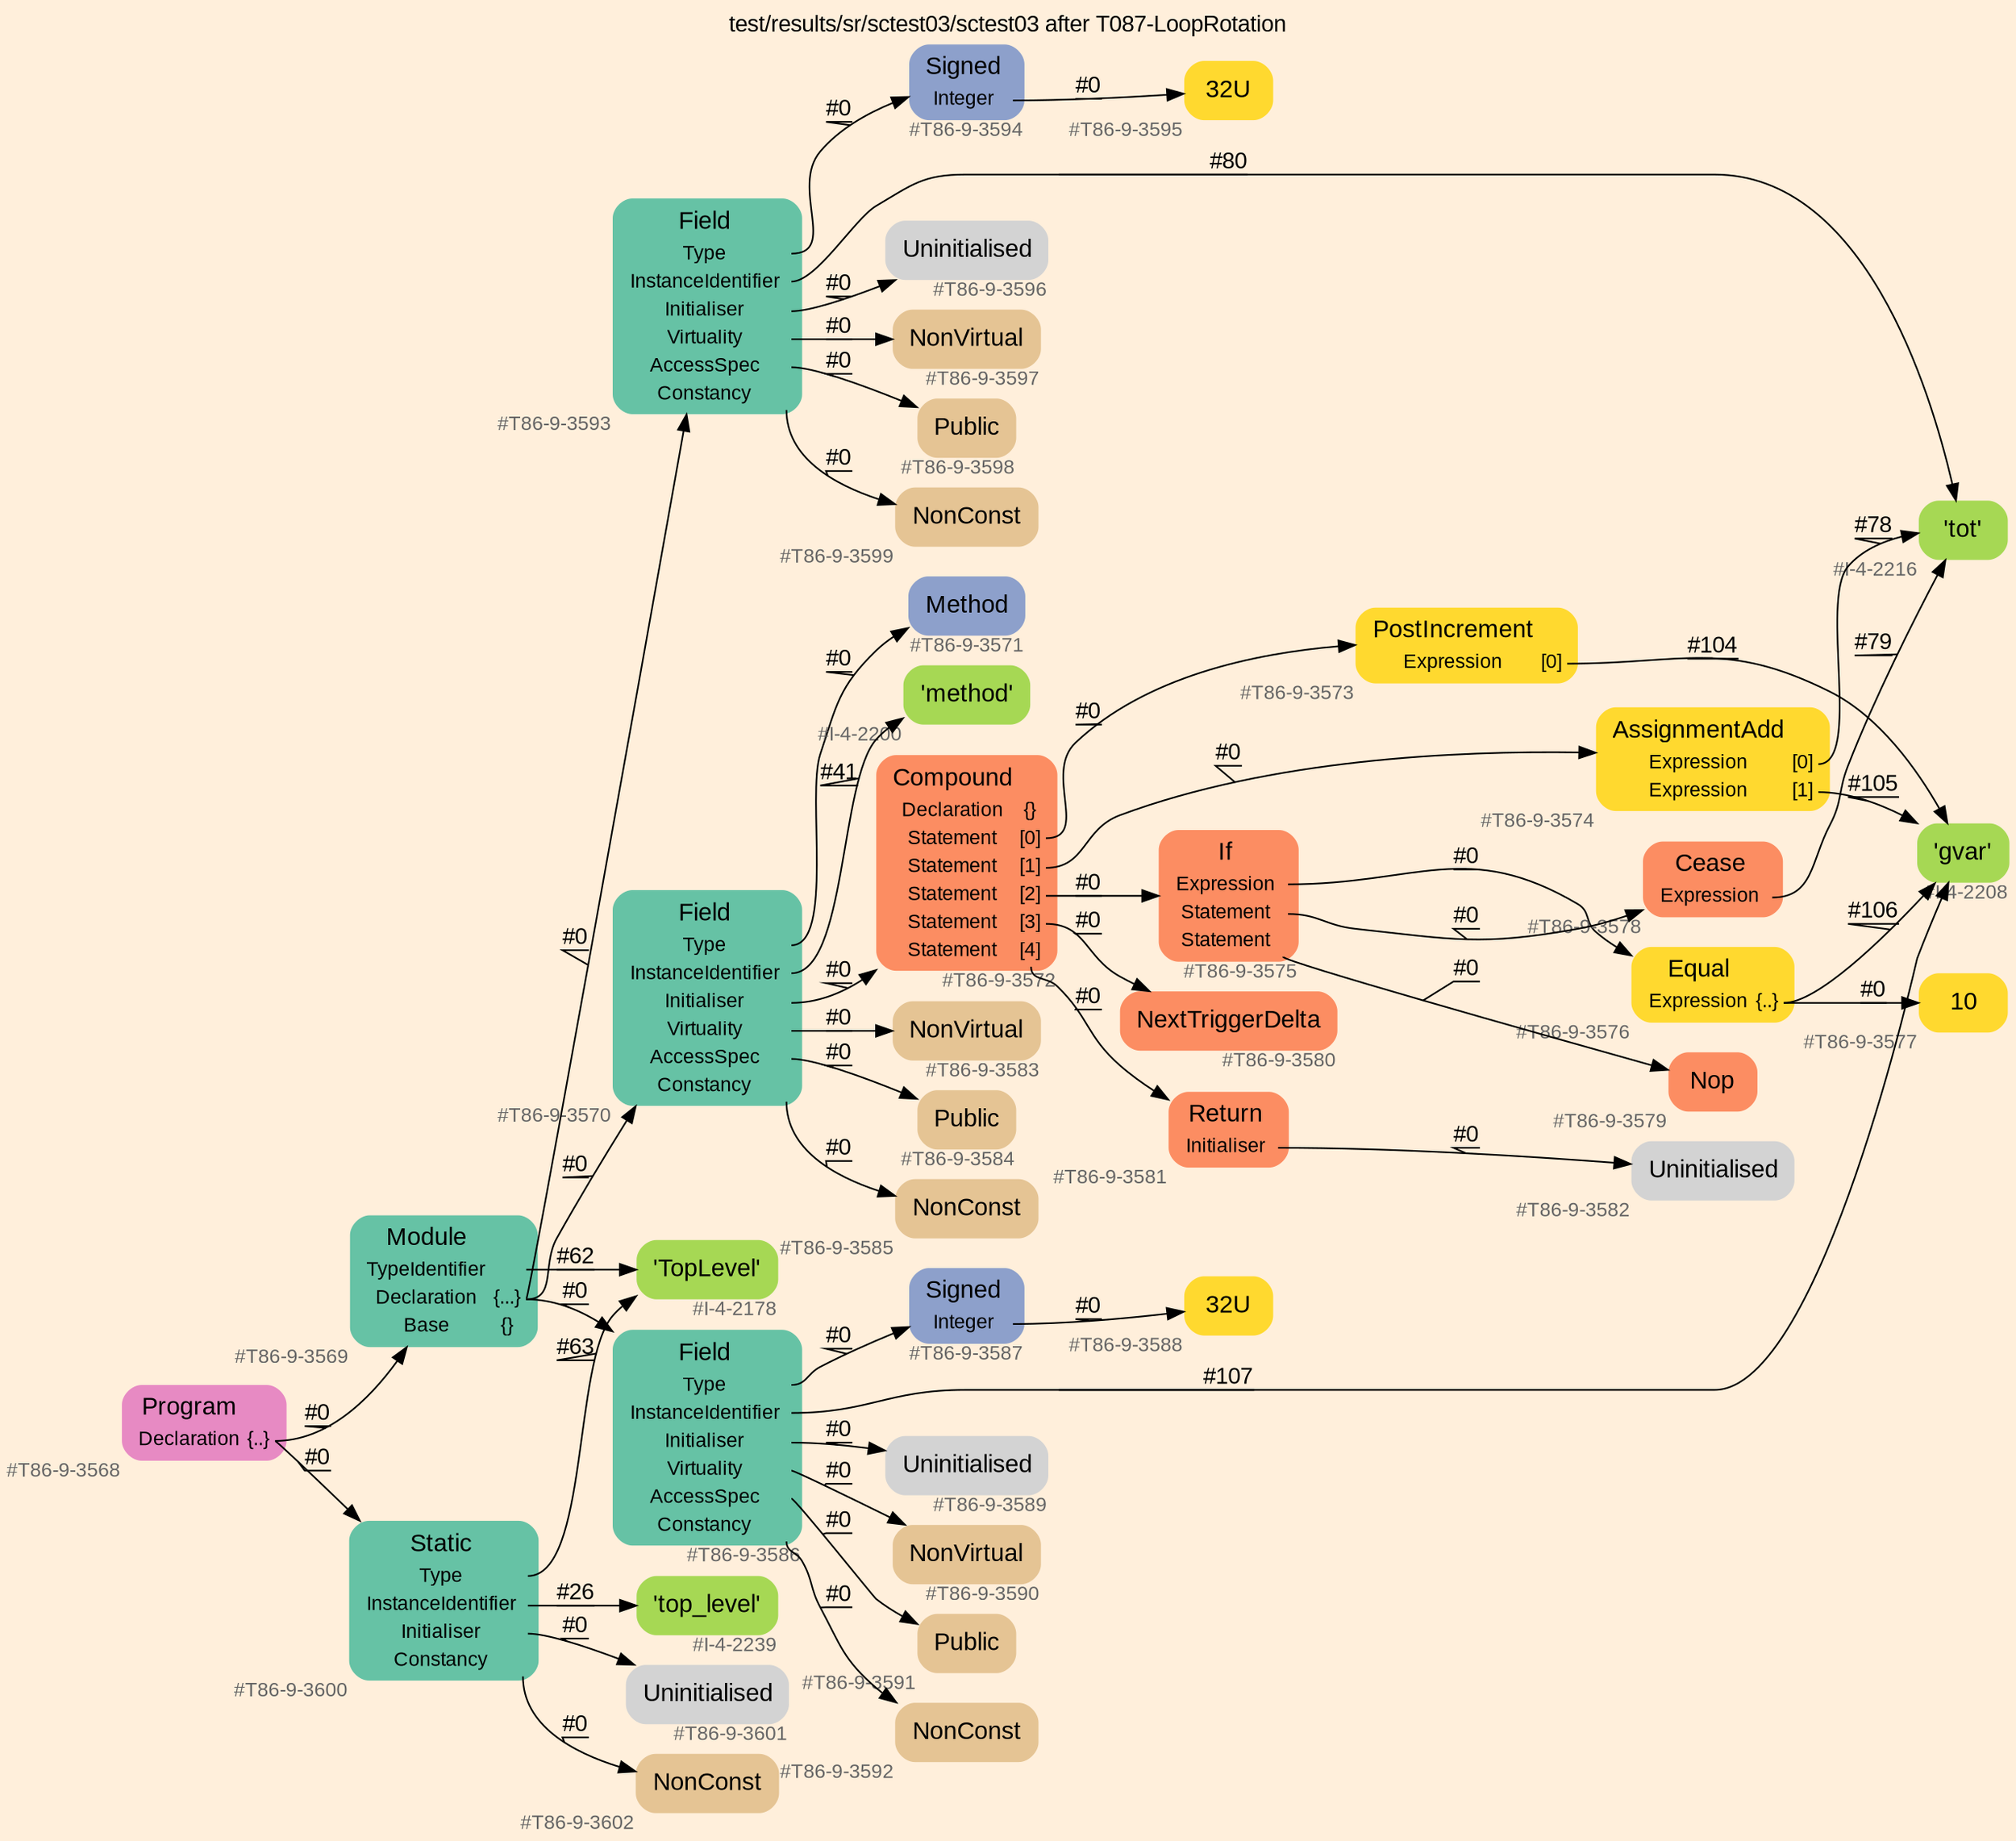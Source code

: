 digraph "test/results/sr/sctest03/sctest03 after T087-LoopRotation" {
label = "test/results/sr/sctest03/sctest03 after T087-LoopRotation"
labelloc = t
graph [
    rankdir = "LR"
    ranksep = 0.3
    bgcolor = antiquewhite1
    color = black
    fontcolor = black
    fontname = "Arial"
];
node [
    fontname = "Arial"
];
edge [
    fontname = "Arial"
];

// -------------------- node figure --------------------
// -------- block #T86-9-3568 ----------
"#T86-9-3568" [
    fillcolor = "/set28/4"
    xlabel = "#T86-9-3568"
    fontsize = "12"
    fontcolor = grey40
    shape = "plaintext"
    label = <<TABLE BORDER="0" CELLBORDER="0" CELLSPACING="0">
     <TR><TD><FONT COLOR="black" POINT-SIZE="15">Program</FONT></TD></TR>
     <TR><TD><FONT COLOR="black" POINT-SIZE="12">Declaration</FONT></TD><TD PORT="port0"><FONT COLOR="black" POINT-SIZE="12">{..}</FONT></TD></TR>
    </TABLE>>
    style = "rounded,filled"
];

// -------- block #T86-9-3569 ----------
"#T86-9-3569" [
    fillcolor = "/set28/1"
    xlabel = "#T86-9-3569"
    fontsize = "12"
    fontcolor = grey40
    shape = "plaintext"
    label = <<TABLE BORDER="0" CELLBORDER="0" CELLSPACING="0">
     <TR><TD><FONT COLOR="black" POINT-SIZE="15">Module</FONT></TD></TR>
     <TR><TD><FONT COLOR="black" POINT-SIZE="12">TypeIdentifier</FONT></TD><TD PORT="port0"></TD></TR>
     <TR><TD><FONT COLOR="black" POINT-SIZE="12">Declaration</FONT></TD><TD PORT="port1"><FONT COLOR="black" POINT-SIZE="12">{...}</FONT></TD></TR>
     <TR><TD><FONT COLOR="black" POINT-SIZE="12">Base</FONT></TD><TD PORT="port2"><FONT COLOR="black" POINT-SIZE="12">{}</FONT></TD></TR>
    </TABLE>>
    style = "rounded,filled"
];

// -------- block #I-4-2178 ----------
"#I-4-2178" [
    fillcolor = "/set28/5"
    xlabel = "#I-4-2178"
    fontsize = "12"
    fontcolor = grey40
    shape = "plaintext"
    label = <<TABLE BORDER="0" CELLBORDER="0" CELLSPACING="0">
     <TR><TD><FONT COLOR="black" POINT-SIZE="15">'TopLevel'</FONT></TD></TR>
    </TABLE>>
    style = "rounded,filled"
];

// -------- block #T86-9-3570 ----------
"#T86-9-3570" [
    fillcolor = "/set28/1"
    xlabel = "#T86-9-3570"
    fontsize = "12"
    fontcolor = grey40
    shape = "plaintext"
    label = <<TABLE BORDER="0" CELLBORDER="0" CELLSPACING="0">
     <TR><TD><FONT COLOR="black" POINT-SIZE="15">Field</FONT></TD></TR>
     <TR><TD><FONT COLOR="black" POINT-SIZE="12">Type</FONT></TD><TD PORT="port0"></TD></TR>
     <TR><TD><FONT COLOR="black" POINT-SIZE="12">InstanceIdentifier</FONT></TD><TD PORT="port1"></TD></TR>
     <TR><TD><FONT COLOR="black" POINT-SIZE="12">Initialiser</FONT></TD><TD PORT="port2"></TD></TR>
     <TR><TD><FONT COLOR="black" POINT-SIZE="12">Virtuality</FONT></TD><TD PORT="port3"></TD></TR>
     <TR><TD><FONT COLOR="black" POINT-SIZE="12">AccessSpec</FONT></TD><TD PORT="port4"></TD></TR>
     <TR><TD><FONT COLOR="black" POINT-SIZE="12">Constancy</FONT></TD><TD PORT="port5"></TD></TR>
    </TABLE>>
    style = "rounded,filled"
];

// -------- block #T86-9-3571 ----------
"#T86-9-3571" [
    fillcolor = "/set28/3"
    xlabel = "#T86-9-3571"
    fontsize = "12"
    fontcolor = grey40
    shape = "plaintext"
    label = <<TABLE BORDER="0" CELLBORDER="0" CELLSPACING="0">
     <TR><TD><FONT COLOR="black" POINT-SIZE="15">Method</FONT></TD></TR>
    </TABLE>>
    style = "rounded,filled"
];

// -------- block #I-4-2200 ----------
"#I-4-2200" [
    fillcolor = "/set28/5"
    xlabel = "#I-4-2200"
    fontsize = "12"
    fontcolor = grey40
    shape = "plaintext"
    label = <<TABLE BORDER="0" CELLBORDER="0" CELLSPACING="0">
     <TR><TD><FONT COLOR="black" POINT-SIZE="15">'method'</FONT></TD></TR>
    </TABLE>>
    style = "rounded,filled"
];

// -------- block #T86-9-3572 ----------
"#T86-9-3572" [
    fillcolor = "/set28/2"
    xlabel = "#T86-9-3572"
    fontsize = "12"
    fontcolor = grey40
    shape = "plaintext"
    label = <<TABLE BORDER="0" CELLBORDER="0" CELLSPACING="0">
     <TR><TD><FONT COLOR="black" POINT-SIZE="15">Compound</FONT></TD></TR>
     <TR><TD><FONT COLOR="black" POINT-SIZE="12">Declaration</FONT></TD><TD PORT="port0"><FONT COLOR="black" POINT-SIZE="12">{}</FONT></TD></TR>
     <TR><TD><FONT COLOR="black" POINT-SIZE="12">Statement</FONT></TD><TD PORT="port1"><FONT COLOR="black" POINT-SIZE="12">[0]</FONT></TD></TR>
     <TR><TD><FONT COLOR="black" POINT-SIZE="12">Statement</FONT></TD><TD PORT="port2"><FONT COLOR="black" POINT-SIZE="12">[1]</FONT></TD></TR>
     <TR><TD><FONT COLOR="black" POINT-SIZE="12">Statement</FONT></TD><TD PORT="port3"><FONT COLOR="black" POINT-SIZE="12">[2]</FONT></TD></TR>
     <TR><TD><FONT COLOR="black" POINT-SIZE="12">Statement</FONT></TD><TD PORT="port4"><FONT COLOR="black" POINT-SIZE="12">[3]</FONT></TD></TR>
     <TR><TD><FONT COLOR="black" POINT-SIZE="12">Statement</FONT></TD><TD PORT="port5"><FONT COLOR="black" POINT-SIZE="12">[4]</FONT></TD></TR>
    </TABLE>>
    style = "rounded,filled"
];

// -------- block #T86-9-3573 ----------
"#T86-9-3573" [
    fillcolor = "/set28/6"
    xlabel = "#T86-9-3573"
    fontsize = "12"
    fontcolor = grey40
    shape = "plaintext"
    label = <<TABLE BORDER="0" CELLBORDER="0" CELLSPACING="0">
     <TR><TD><FONT COLOR="black" POINT-SIZE="15">PostIncrement</FONT></TD></TR>
     <TR><TD><FONT COLOR="black" POINT-SIZE="12">Expression</FONT></TD><TD PORT="port0"><FONT COLOR="black" POINT-SIZE="12">[0]</FONT></TD></TR>
    </TABLE>>
    style = "rounded,filled"
];

// -------- block #I-4-2208 ----------
"#I-4-2208" [
    fillcolor = "/set28/5"
    xlabel = "#I-4-2208"
    fontsize = "12"
    fontcolor = grey40
    shape = "plaintext"
    label = <<TABLE BORDER="0" CELLBORDER="0" CELLSPACING="0">
     <TR><TD><FONT COLOR="black" POINT-SIZE="15">'gvar'</FONT></TD></TR>
    </TABLE>>
    style = "rounded,filled"
];

// -------- block #T86-9-3574 ----------
"#T86-9-3574" [
    fillcolor = "/set28/6"
    xlabel = "#T86-9-3574"
    fontsize = "12"
    fontcolor = grey40
    shape = "plaintext"
    label = <<TABLE BORDER="0" CELLBORDER="0" CELLSPACING="0">
     <TR><TD><FONT COLOR="black" POINT-SIZE="15">AssignmentAdd</FONT></TD></TR>
     <TR><TD><FONT COLOR="black" POINT-SIZE="12">Expression</FONT></TD><TD PORT="port0"><FONT COLOR="black" POINT-SIZE="12">[0]</FONT></TD></TR>
     <TR><TD><FONT COLOR="black" POINT-SIZE="12">Expression</FONT></TD><TD PORT="port1"><FONT COLOR="black" POINT-SIZE="12">[1]</FONT></TD></TR>
    </TABLE>>
    style = "rounded,filled"
];

// -------- block #I-4-2216 ----------
"#I-4-2216" [
    fillcolor = "/set28/5"
    xlabel = "#I-4-2216"
    fontsize = "12"
    fontcolor = grey40
    shape = "plaintext"
    label = <<TABLE BORDER="0" CELLBORDER="0" CELLSPACING="0">
     <TR><TD><FONT COLOR="black" POINT-SIZE="15">'tot'</FONT></TD></TR>
    </TABLE>>
    style = "rounded,filled"
];

// -------- block #T86-9-3575 ----------
"#T86-9-3575" [
    fillcolor = "/set28/2"
    xlabel = "#T86-9-3575"
    fontsize = "12"
    fontcolor = grey40
    shape = "plaintext"
    label = <<TABLE BORDER="0" CELLBORDER="0" CELLSPACING="0">
     <TR><TD><FONT COLOR="black" POINT-SIZE="15">If</FONT></TD></TR>
     <TR><TD><FONT COLOR="black" POINT-SIZE="12">Expression</FONT></TD><TD PORT="port0"></TD></TR>
     <TR><TD><FONT COLOR="black" POINT-SIZE="12">Statement</FONT></TD><TD PORT="port1"></TD></TR>
     <TR><TD><FONT COLOR="black" POINT-SIZE="12">Statement</FONT></TD><TD PORT="port2"></TD></TR>
    </TABLE>>
    style = "rounded,filled"
];

// -------- block #T86-9-3576 ----------
"#T86-9-3576" [
    fillcolor = "/set28/6"
    xlabel = "#T86-9-3576"
    fontsize = "12"
    fontcolor = grey40
    shape = "plaintext"
    label = <<TABLE BORDER="0" CELLBORDER="0" CELLSPACING="0">
     <TR><TD><FONT COLOR="black" POINT-SIZE="15">Equal</FONT></TD></TR>
     <TR><TD><FONT COLOR="black" POINT-SIZE="12">Expression</FONT></TD><TD PORT="port0"><FONT COLOR="black" POINT-SIZE="12">{..}</FONT></TD></TR>
    </TABLE>>
    style = "rounded,filled"
];

// -------- block #T86-9-3577 ----------
"#T86-9-3577" [
    fillcolor = "/set28/6"
    xlabel = "#T86-9-3577"
    fontsize = "12"
    fontcolor = grey40
    shape = "plaintext"
    label = <<TABLE BORDER="0" CELLBORDER="0" CELLSPACING="0">
     <TR><TD><FONT COLOR="black" POINT-SIZE="15">10</FONT></TD></TR>
    </TABLE>>
    style = "rounded,filled"
];

// -------- block #T86-9-3578 ----------
"#T86-9-3578" [
    fillcolor = "/set28/2"
    xlabel = "#T86-9-3578"
    fontsize = "12"
    fontcolor = grey40
    shape = "plaintext"
    label = <<TABLE BORDER="0" CELLBORDER="0" CELLSPACING="0">
     <TR><TD><FONT COLOR="black" POINT-SIZE="15">Cease</FONT></TD></TR>
     <TR><TD><FONT COLOR="black" POINT-SIZE="12">Expression</FONT></TD><TD PORT="port0"></TD></TR>
    </TABLE>>
    style = "rounded,filled"
];

// -------- block #T86-9-3579 ----------
"#T86-9-3579" [
    fillcolor = "/set28/2"
    xlabel = "#T86-9-3579"
    fontsize = "12"
    fontcolor = grey40
    shape = "plaintext"
    label = <<TABLE BORDER="0" CELLBORDER="0" CELLSPACING="0">
     <TR><TD><FONT COLOR="black" POINT-SIZE="15">Nop</FONT></TD></TR>
    </TABLE>>
    style = "rounded,filled"
];

// -------- block #T86-9-3580 ----------
"#T86-9-3580" [
    fillcolor = "/set28/2"
    xlabel = "#T86-9-3580"
    fontsize = "12"
    fontcolor = grey40
    shape = "plaintext"
    label = <<TABLE BORDER="0" CELLBORDER="0" CELLSPACING="0">
     <TR><TD><FONT COLOR="black" POINT-SIZE="15">NextTriggerDelta</FONT></TD></TR>
    </TABLE>>
    style = "rounded,filled"
];

// -------- block #T86-9-3581 ----------
"#T86-9-3581" [
    fillcolor = "/set28/2"
    xlabel = "#T86-9-3581"
    fontsize = "12"
    fontcolor = grey40
    shape = "plaintext"
    label = <<TABLE BORDER="0" CELLBORDER="0" CELLSPACING="0">
     <TR><TD><FONT COLOR="black" POINT-SIZE="15">Return</FONT></TD></TR>
     <TR><TD><FONT COLOR="black" POINT-SIZE="12">Initialiser</FONT></TD><TD PORT="port0"></TD></TR>
    </TABLE>>
    style = "rounded,filled"
];

// -------- block #T86-9-3582 ----------
"#T86-9-3582" [
    xlabel = "#T86-9-3582"
    fontsize = "12"
    fontcolor = grey40
    shape = "plaintext"
    label = <<TABLE BORDER="0" CELLBORDER="0" CELLSPACING="0">
     <TR><TD><FONT COLOR="black" POINT-SIZE="15">Uninitialised</FONT></TD></TR>
    </TABLE>>
    style = "rounded,filled"
];

// -------- block #T86-9-3583 ----------
"#T86-9-3583" [
    fillcolor = "/set28/7"
    xlabel = "#T86-9-3583"
    fontsize = "12"
    fontcolor = grey40
    shape = "plaintext"
    label = <<TABLE BORDER="0" CELLBORDER="0" CELLSPACING="0">
     <TR><TD><FONT COLOR="black" POINT-SIZE="15">NonVirtual</FONT></TD></TR>
    </TABLE>>
    style = "rounded,filled"
];

// -------- block #T86-9-3584 ----------
"#T86-9-3584" [
    fillcolor = "/set28/7"
    xlabel = "#T86-9-3584"
    fontsize = "12"
    fontcolor = grey40
    shape = "plaintext"
    label = <<TABLE BORDER="0" CELLBORDER="0" CELLSPACING="0">
     <TR><TD><FONT COLOR="black" POINT-SIZE="15">Public</FONT></TD></TR>
    </TABLE>>
    style = "rounded,filled"
];

// -------- block #T86-9-3585 ----------
"#T86-9-3585" [
    fillcolor = "/set28/7"
    xlabel = "#T86-9-3585"
    fontsize = "12"
    fontcolor = grey40
    shape = "plaintext"
    label = <<TABLE BORDER="0" CELLBORDER="0" CELLSPACING="0">
     <TR><TD><FONT COLOR="black" POINT-SIZE="15">NonConst</FONT></TD></TR>
    </TABLE>>
    style = "rounded,filled"
];

// -------- block #T86-9-3586 ----------
"#T86-9-3586" [
    fillcolor = "/set28/1"
    xlabel = "#T86-9-3586"
    fontsize = "12"
    fontcolor = grey40
    shape = "plaintext"
    label = <<TABLE BORDER="0" CELLBORDER="0" CELLSPACING="0">
     <TR><TD><FONT COLOR="black" POINT-SIZE="15">Field</FONT></TD></TR>
     <TR><TD><FONT COLOR="black" POINT-SIZE="12">Type</FONT></TD><TD PORT="port0"></TD></TR>
     <TR><TD><FONT COLOR="black" POINT-SIZE="12">InstanceIdentifier</FONT></TD><TD PORT="port1"></TD></TR>
     <TR><TD><FONT COLOR="black" POINT-SIZE="12">Initialiser</FONT></TD><TD PORT="port2"></TD></TR>
     <TR><TD><FONT COLOR="black" POINT-SIZE="12">Virtuality</FONT></TD><TD PORT="port3"></TD></TR>
     <TR><TD><FONT COLOR="black" POINT-SIZE="12">AccessSpec</FONT></TD><TD PORT="port4"></TD></TR>
     <TR><TD><FONT COLOR="black" POINT-SIZE="12">Constancy</FONT></TD><TD PORT="port5"></TD></TR>
    </TABLE>>
    style = "rounded,filled"
];

// -------- block #T86-9-3587 ----------
"#T86-9-3587" [
    fillcolor = "/set28/3"
    xlabel = "#T86-9-3587"
    fontsize = "12"
    fontcolor = grey40
    shape = "plaintext"
    label = <<TABLE BORDER="0" CELLBORDER="0" CELLSPACING="0">
     <TR><TD><FONT COLOR="black" POINT-SIZE="15">Signed</FONT></TD></TR>
     <TR><TD><FONT COLOR="black" POINT-SIZE="12">Integer</FONT></TD><TD PORT="port0"></TD></TR>
    </TABLE>>
    style = "rounded,filled"
];

// -------- block #T86-9-3588 ----------
"#T86-9-3588" [
    fillcolor = "/set28/6"
    xlabel = "#T86-9-3588"
    fontsize = "12"
    fontcolor = grey40
    shape = "plaintext"
    label = <<TABLE BORDER="0" CELLBORDER="0" CELLSPACING="0">
     <TR><TD><FONT COLOR="black" POINT-SIZE="15">32U</FONT></TD></TR>
    </TABLE>>
    style = "rounded,filled"
];

// -------- block #T86-9-3589 ----------
"#T86-9-3589" [
    xlabel = "#T86-9-3589"
    fontsize = "12"
    fontcolor = grey40
    shape = "plaintext"
    label = <<TABLE BORDER="0" CELLBORDER="0" CELLSPACING="0">
     <TR><TD><FONT COLOR="black" POINT-SIZE="15">Uninitialised</FONT></TD></TR>
    </TABLE>>
    style = "rounded,filled"
];

// -------- block #T86-9-3590 ----------
"#T86-9-3590" [
    fillcolor = "/set28/7"
    xlabel = "#T86-9-3590"
    fontsize = "12"
    fontcolor = grey40
    shape = "plaintext"
    label = <<TABLE BORDER="0" CELLBORDER="0" CELLSPACING="0">
     <TR><TD><FONT COLOR="black" POINT-SIZE="15">NonVirtual</FONT></TD></TR>
    </TABLE>>
    style = "rounded,filled"
];

// -------- block #T86-9-3591 ----------
"#T86-9-3591" [
    fillcolor = "/set28/7"
    xlabel = "#T86-9-3591"
    fontsize = "12"
    fontcolor = grey40
    shape = "plaintext"
    label = <<TABLE BORDER="0" CELLBORDER="0" CELLSPACING="0">
     <TR><TD><FONT COLOR="black" POINT-SIZE="15">Public</FONT></TD></TR>
    </TABLE>>
    style = "rounded,filled"
];

// -------- block #T86-9-3592 ----------
"#T86-9-3592" [
    fillcolor = "/set28/7"
    xlabel = "#T86-9-3592"
    fontsize = "12"
    fontcolor = grey40
    shape = "plaintext"
    label = <<TABLE BORDER="0" CELLBORDER="0" CELLSPACING="0">
     <TR><TD><FONT COLOR="black" POINT-SIZE="15">NonConst</FONT></TD></TR>
    </TABLE>>
    style = "rounded,filled"
];

// -------- block #T86-9-3593 ----------
"#T86-9-3593" [
    fillcolor = "/set28/1"
    xlabel = "#T86-9-3593"
    fontsize = "12"
    fontcolor = grey40
    shape = "plaintext"
    label = <<TABLE BORDER="0" CELLBORDER="0" CELLSPACING="0">
     <TR><TD><FONT COLOR="black" POINT-SIZE="15">Field</FONT></TD></TR>
     <TR><TD><FONT COLOR="black" POINT-SIZE="12">Type</FONT></TD><TD PORT="port0"></TD></TR>
     <TR><TD><FONT COLOR="black" POINT-SIZE="12">InstanceIdentifier</FONT></TD><TD PORT="port1"></TD></TR>
     <TR><TD><FONT COLOR="black" POINT-SIZE="12">Initialiser</FONT></TD><TD PORT="port2"></TD></TR>
     <TR><TD><FONT COLOR="black" POINT-SIZE="12">Virtuality</FONT></TD><TD PORT="port3"></TD></TR>
     <TR><TD><FONT COLOR="black" POINT-SIZE="12">AccessSpec</FONT></TD><TD PORT="port4"></TD></TR>
     <TR><TD><FONT COLOR="black" POINT-SIZE="12">Constancy</FONT></TD><TD PORT="port5"></TD></TR>
    </TABLE>>
    style = "rounded,filled"
];

// -------- block #T86-9-3594 ----------
"#T86-9-3594" [
    fillcolor = "/set28/3"
    xlabel = "#T86-9-3594"
    fontsize = "12"
    fontcolor = grey40
    shape = "plaintext"
    label = <<TABLE BORDER="0" CELLBORDER="0" CELLSPACING="0">
     <TR><TD><FONT COLOR="black" POINT-SIZE="15">Signed</FONT></TD></TR>
     <TR><TD><FONT COLOR="black" POINT-SIZE="12">Integer</FONT></TD><TD PORT="port0"></TD></TR>
    </TABLE>>
    style = "rounded,filled"
];

// -------- block #T86-9-3595 ----------
"#T86-9-3595" [
    fillcolor = "/set28/6"
    xlabel = "#T86-9-3595"
    fontsize = "12"
    fontcolor = grey40
    shape = "plaintext"
    label = <<TABLE BORDER="0" CELLBORDER="0" CELLSPACING="0">
     <TR><TD><FONT COLOR="black" POINT-SIZE="15">32U</FONT></TD></TR>
    </TABLE>>
    style = "rounded,filled"
];

// -------- block #T86-9-3596 ----------
"#T86-9-3596" [
    xlabel = "#T86-9-3596"
    fontsize = "12"
    fontcolor = grey40
    shape = "plaintext"
    label = <<TABLE BORDER="0" CELLBORDER="0" CELLSPACING="0">
     <TR><TD><FONT COLOR="black" POINT-SIZE="15">Uninitialised</FONT></TD></TR>
    </TABLE>>
    style = "rounded,filled"
];

// -------- block #T86-9-3597 ----------
"#T86-9-3597" [
    fillcolor = "/set28/7"
    xlabel = "#T86-9-3597"
    fontsize = "12"
    fontcolor = grey40
    shape = "plaintext"
    label = <<TABLE BORDER="0" CELLBORDER="0" CELLSPACING="0">
     <TR><TD><FONT COLOR="black" POINT-SIZE="15">NonVirtual</FONT></TD></TR>
    </TABLE>>
    style = "rounded,filled"
];

// -------- block #T86-9-3598 ----------
"#T86-9-3598" [
    fillcolor = "/set28/7"
    xlabel = "#T86-9-3598"
    fontsize = "12"
    fontcolor = grey40
    shape = "plaintext"
    label = <<TABLE BORDER="0" CELLBORDER="0" CELLSPACING="0">
     <TR><TD><FONT COLOR="black" POINT-SIZE="15">Public</FONT></TD></TR>
    </TABLE>>
    style = "rounded,filled"
];

// -------- block #T86-9-3599 ----------
"#T86-9-3599" [
    fillcolor = "/set28/7"
    xlabel = "#T86-9-3599"
    fontsize = "12"
    fontcolor = grey40
    shape = "plaintext"
    label = <<TABLE BORDER="0" CELLBORDER="0" CELLSPACING="0">
     <TR><TD><FONT COLOR="black" POINT-SIZE="15">NonConst</FONT></TD></TR>
    </TABLE>>
    style = "rounded,filled"
];

// -------- block #T86-9-3600 ----------
"#T86-9-3600" [
    fillcolor = "/set28/1"
    xlabel = "#T86-9-3600"
    fontsize = "12"
    fontcolor = grey40
    shape = "plaintext"
    label = <<TABLE BORDER="0" CELLBORDER="0" CELLSPACING="0">
     <TR><TD><FONT COLOR="black" POINT-SIZE="15">Static</FONT></TD></TR>
     <TR><TD><FONT COLOR="black" POINT-SIZE="12">Type</FONT></TD><TD PORT="port0"></TD></TR>
     <TR><TD><FONT COLOR="black" POINT-SIZE="12">InstanceIdentifier</FONT></TD><TD PORT="port1"></TD></TR>
     <TR><TD><FONT COLOR="black" POINT-SIZE="12">Initialiser</FONT></TD><TD PORT="port2"></TD></TR>
     <TR><TD><FONT COLOR="black" POINT-SIZE="12">Constancy</FONT></TD><TD PORT="port3"></TD></TR>
    </TABLE>>
    style = "rounded,filled"
];

// -------- block #I-4-2239 ----------
"#I-4-2239" [
    fillcolor = "/set28/5"
    xlabel = "#I-4-2239"
    fontsize = "12"
    fontcolor = grey40
    shape = "plaintext"
    label = <<TABLE BORDER="0" CELLBORDER="0" CELLSPACING="0">
     <TR><TD><FONT COLOR="black" POINT-SIZE="15">'top_level'</FONT></TD></TR>
    </TABLE>>
    style = "rounded,filled"
];

// -------- block #T86-9-3601 ----------
"#T86-9-3601" [
    xlabel = "#T86-9-3601"
    fontsize = "12"
    fontcolor = grey40
    shape = "plaintext"
    label = <<TABLE BORDER="0" CELLBORDER="0" CELLSPACING="0">
     <TR><TD><FONT COLOR="black" POINT-SIZE="15">Uninitialised</FONT></TD></TR>
    </TABLE>>
    style = "rounded,filled"
];

// -------- block #T86-9-3602 ----------
"#T86-9-3602" [
    fillcolor = "/set28/7"
    xlabel = "#T86-9-3602"
    fontsize = "12"
    fontcolor = grey40
    shape = "plaintext"
    label = <<TABLE BORDER="0" CELLBORDER="0" CELLSPACING="0">
     <TR><TD><FONT COLOR="black" POINT-SIZE="15">NonConst</FONT></TD></TR>
    </TABLE>>
    style = "rounded,filled"
];

"#T86-9-3568":port0 -> "#T86-9-3569" [
    label = "#0"
    decorate = true
    color = black
    fontcolor = black
];

"#T86-9-3568":port0 -> "#T86-9-3600" [
    label = "#0"
    decorate = true
    color = black
    fontcolor = black
];

"#T86-9-3569":port0 -> "#I-4-2178" [
    label = "#62"
    decorate = true
    color = black
    fontcolor = black
];

"#T86-9-3569":port1 -> "#T86-9-3570" [
    label = "#0"
    decorate = true
    color = black
    fontcolor = black
];

"#T86-9-3569":port1 -> "#T86-9-3586" [
    label = "#0"
    decorate = true
    color = black
    fontcolor = black
];

"#T86-9-3569":port1 -> "#T86-9-3593" [
    label = "#0"
    decorate = true
    color = black
    fontcolor = black
];

"#T86-9-3570":port0 -> "#T86-9-3571" [
    label = "#0"
    decorate = true
    color = black
    fontcolor = black
];

"#T86-9-3570":port1 -> "#I-4-2200" [
    label = "#41"
    decorate = true
    color = black
    fontcolor = black
];

"#T86-9-3570":port2 -> "#T86-9-3572" [
    label = "#0"
    decorate = true
    color = black
    fontcolor = black
];

"#T86-9-3570":port3 -> "#T86-9-3583" [
    label = "#0"
    decorate = true
    color = black
    fontcolor = black
];

"#T86-9-3570":port4 -> "#T86-9-3584" [
    label = "#0"
    decorate = true
    color = black
    fontcolor = black
];

"#T86-9-3570":port5 -> "#T86-9-3585" [
    label = "#0"
    decorate = true
    color = black
    fontcolor = black
];

"#T86-9-3572":port1 -> "#T86-9-3573" [
    label = "#0"
    decorate = true
    color = black
    fontcolor = black
];

"#T86-9-3572":port2 -> "#T86-9-3574" [
    label = "#0"
    decorate = true
    color = black
    fontcolor = black
];

"#T86-9-3572":port3 -> "#T86-9-3575" [
    label = "#0"
    decorate = true
    color = black
    fontcolor = black
];

"#T86-9-3572":port4 -> "#T86-9-3580" [
    label = "#0"
    decorate = true
    color = black
    fontcolor = black
];

"#T86-9-3572":port5 -> "#T86-9-3581" [
    label = "#0"
    decorate = true
    color = black
    fontcolor = black
];

"#T86-9-3573":port0 -> "#I-4-2208" [
    label = "#104"
    decorate = true
    color = black
    fontcolor = black
];

"#T86-9-3574":port0 -> "#I-4-2216" [
    label = "#78"
    decorate = true
    color = black
    fontcolor = black
];

"#T86-9-3574":port1 -> "#I-4-2208" [
    label = "#105"
    decorate = true
    color = black
    fontcolor = black
];

"#T86-9-3575":port0 -> "#T86-9-3576" [
    label = "#0"
    decorate = true
    color = black
    fontcolor = black
];

"#T86-9-3575":port1 -> "#T86-9-3578" [
    label = "#0"
    decorate = true
    color = black
    fontcolor = black
];

"#T86-9-3575":port2 -> "#T86-9-3579" [
    label = "#0"
    decorate = true
    color = black
    fontcolor = black
];

"#T86-9-3576":port0 -> "#I-4-2208" [
    label = "#106"
    decorate = true
    color = black
    fontcolor = black
];

"#T86-9-3576":port0 -> "#T86-9-3577" [
    label = "#0"
    decorate = true
    color = black
    fontcolor = black
];

"#T86-9-3578":port0 -> "#I-4-2216" [
    label = "#79"
    decorate = true
    color = black
    fontcolor = black
];

"#T86-9-3581":port0 -> "#T86-9-3582" [
    label = "#0"
    decorate = true
    color = black
    fontcolor = black
];

"#T86-9-3586":port0 -> "#T86-9-3587" [
    label = "#0"
    decorate = true
    color = black
    fontcolor = black
];

"#T86-9-3586":port1 -> "#I-4-2208" [
    label = "#107"
    decorate = true
    color = black
    fontcolor = black
];

"#T86-9-3586":port2 -> "#T86-9-3589" [
    label = "#0"
    decorate = true
    color = black
    fontcolor = black
];

"#T86-9-3586":port3 -> "#T86-9-3590" [
    label = "#0"
    decorate = true
    color = black
    fontcolor = black
];

"#T86-9-3586":port4 -> "#T86-9-3591" [
    label = "#0"
    decorate = true
    color = black
    fontcolor = black
];

"#T86-9-3586":port5 -> "#T86-9-3592" [
    label = "#0"
    decorate = true
    color = black
    fontcolor = black
];

"#T86-9-3587":port0 -> "#T86-9-3588" [
    label = "#0"
    decorate = true
    color = black
    fontcolor = black
];

"#T86-9-3593":port0 -> "#T86-9-3594" [
    label = "#0"
    decorate = true
    color = black
    fontcolor = black
];

"#T86-9-3593":port1 -> "#I-4-2216" [
    label = "#80"
    decorate = true
    color = black
    fontcolor = black
];

"#T86-9-3593":port2 -> "#T86-9-3596" [
    label = "#0"
    decorate = true
    color = black
    fontcolor = black
];

"#T86-9-3593":port3 -> "#T86-9-3597" [
    label = "#0"
    decorate = true
    color = black
    fontcolor = black
];

"#T86-9-3593":port4 -> "#T86-9-3598" [
    label = "#0"
    decorate = true
    color = black
    fontcolor = black
];

"#T86-9-3593":port5 -> "#T86-9-3599" [
    label = "#0"
    decorate = true
    color = black
    fontcolor = black
];

"#T86-9-3594":port0 -> "#T86-9-3595" [
    label = "#0"
    decorate = true
    color = black
    fontcolor = black
];

"#T86-9-3600":port0 -> "#I-4-2178" [
    label = "#63"
    decorate = true
    color = black
    fontcolor = black
];

"#T86-9-3600":port1 -> "#I-4-2239" [
    label = "#26"
    decorate = true
    color = black
    fontcolor = black
];

"#T86-9-3600":port2 -> "#T86-9-3601" [
    label = "#0"
    decorate = true
    color = black
    fontcolor = black
];

"#T86-9-3600":port3 -> "#T86-9-3602" [
    label = "#0"
    decorate = true
    color = black
    fontcolor = black
];


}

